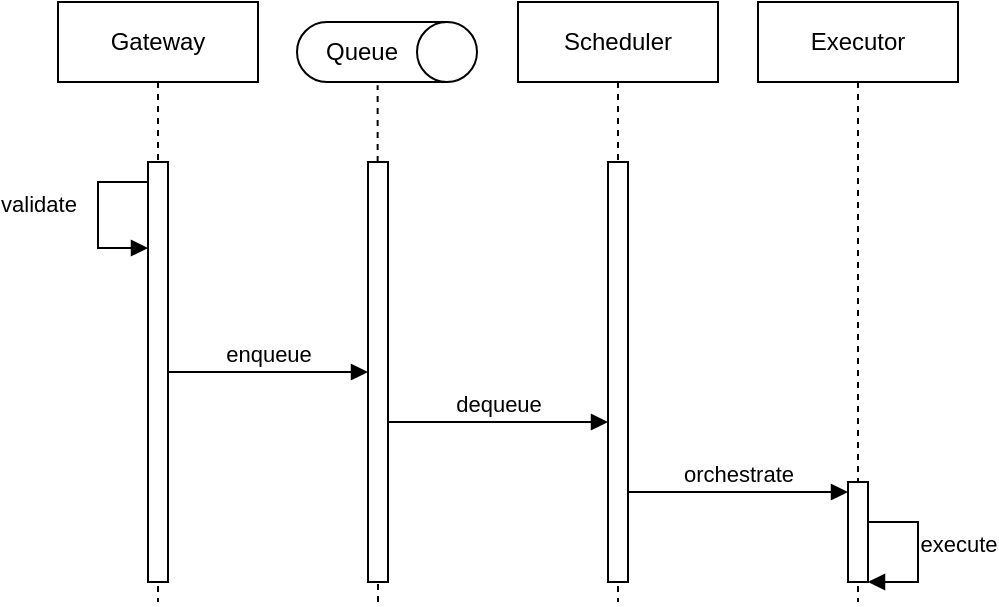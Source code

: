 <mxfile version="26.2.15">
  <diagram name="Page-1" id="e7e014a7-5840-1c2e-5031-d8a46d1fe8dd">
    <mxGraphModel dx="970" dy="651" grid="1" gridSize="10" guides="1" tooltips="1" connect="1" arrows="1" fold="1" page="1" pageScale="1" pageWidth="1169" pageHeight="826" background="none" math="0" shadow="0">
      <root>
        <mxCell id="0" />
        <mxCell id="1" parent="0" />
        <mxCell id="uWgvTye0iz7o-sYvmYjq-41" value="Gateway" style="shape=umlLifeline;perimeter=lifelinePerimeter;whiteSpace=wrap;html=1;container=1;dropTarget=0;collapsible=0;recursiveResize=0;outlineConnect=0;portConstraint=eastwest;newEdgeStyle={&quot;edgeStyle&quot;:&quot;elbowEdgeStyle&quot;,&quot;elbow&quot;:&quot;vertical&quot;,&quot;curved&quot;:0,&quot;rounded&quot;:0};" parent="1" vertex="1">
          <mxGeometry x="420" y="290" width="100" height="300" as="geometry" />
        </mxCell>
        <mxCell id="uWgvTye0iz7o-sYvmYjq-54" value="" style="html=1;points=[[0,0,0,0,5],[0,1,0,0,-5],[1,0,0,0,5],[1,1,0,0,-5]];perimeter=orthogonalPerimeter;outlineConnect=0;targetShapes=umlLifeline;portConstraint=eastwest;newEdgeStyle={&quot;curved&quot;:0,&quot;rounded&quot;:0};" parent="uWgvTye0iz7o-sYvmYjq-41" vertex="1">
          <mxGeometry x="45" y="80" width="10" height="210" as="geometry" />
        </mxCell>
        <mxCell id="uWgvTye0iz7o-sYvmYjq-45" value="validate" style="html=1;verticalAlign=bottom;endArrow=block;curved=0;rounded=0;" parent="uWgvTye0iz7o-sYvmYjq-41" source="uWgvTye0iz7o-sYvmYjq-54" edge="1">
          <mxGeometry x="0.076" y="-30" width="80" relative="1" as="geometry">
            <mxPoint x="45" y="57" as="sourcePoint" />
            <mxPoint x="45" y="123" as="targetPoint" />
            <Array as="points">
              <mxPoint x="20" y="90" />
              <mxPoint x="20" y="123" />
            </Array>
            <mxPoint as="offset" />
          </mxGeometry>
        </mxCell>
        <mxCell id="uWgvTye0iz7o-sYvmYjq-43" value="Scheduler" style="shape=umlLifeline;perimeter=lifelinePerimeter;whiteSpace=wrap;html=1;container=1;dropTarget=0;collapsible=0;recursiveResize=0;outlineConnect=0;portConstraint=eastwest;newEdgeStyle={&quot;edgeStyle&quot;:&quot;elbowEdgeStyle&quot;,&quot;elbow&quot;:&quot;vertical&quot;,&quot;curved&quot;:0,&quot;rounded&quot;:0};" parent="1" vertex="1">
          <mxGeometry x="650" y="290" width="100" height="300" as="geometry" />
        </mxCell>
        <mxCell id="uWgvTye0iz7o-sYvmYjq-57" value="" style="html=1;points=[[0,0,0,0,5],[0,1,0,0,-5],[1,0,0,0,5],[1,1,0,0,-5]];perimeter=orthogonalPerimeter;outlineConnect=0;targetShapes=umlLifeline;portConstraint=eastwest;newEdgeStyle={&quot;curved&quot;:0,&quot;rounded&quot;:0};" parent="uWgvTye0iz7o-sYvmYjq-43" vertex="1">
          <mxGeometry x="45" y="80" width="10" height="210" as="geometry" />
        </mxCell>
        <mxCell id="uWgvTye0iz7o-sYvmYjq-44" value="Executor" style="shape=umlLifeline;perimeter=lifelinePerimeter;whiteSpace=wrap;html=1;container=1;dropTarget=0;collapsible=0;recursiveResize=0;outlineConnect=0;portConstraint=eastwest;newEdgeStyle={&quot;edgeStyle&quot;:&quot;elbowEdgeStyle&quot;,&quot;elbow&quot;:&quot;vertical&quot;,&quot;curved&quot;:0,&quot;rounded&quot;:0};" parent="1" vertex="1">
          <mxGeometry x="770" y="290" width="100" height="300" as="geometry" />
        </mxCell>
        <mxCell id="uWgvTye0iz7o-sYvmYjq-58" value="" style="html=1;points=[[0,0,0,0,5],[0,1,0,0,-5],[1,0,0,0,5],[1,1,0,0,-5]];perimeter=orthogonalPerimeter;outlineConnect=0;targetShapes=umlLifeline;portConstraint=eastwest;newEdgeStyle={&quot;curved&quot;:0,&quot;rounded&quot;:0};" parent="uWgvTye0iz7o-sYvmYjq-44" vertex="1">
          <mxGeometry x="45" y="240" width="10" height="50" as="geometry" />
        </mxCell>
        <mxCell id="uWgvTye0iz7o-sYvmYjq-49" value="execute" style="html=1;verticalAlign=bottom;endArrow=block;curved=0;rounded=0;" parent="uWgvTye0iz7o-sYvmYjq-44" source="uWgvTye0iz7o-sYvmYjq-58" target="uWgvTye0iz7o-sYvmYjq-58" edge="1">
          <mxGeometry x="0.125" y="20" width="80" relative="1" as="geometry">
            <mxPoint x="70" y="260" as="sourcePoint" />
            <mxPoint x="69.944" y="290" as="targetPoint" />
            <Array as="points">
              <mxPoint x="80" y="260" />
              <mxPoint x="80" y="290" />
            </Array>
            <mxPoint as="offset" />
          </mxGeometry>
        </mxCell>
        <mxCell id="uWgvTye0iz7o-sYvmYjq-46" value="enqueue" style="html=1;verticalAlign=bottom;endArrow=block;curved=0;rounded=0;" parent="1" source="uWgvTye0iz7o-sYvmYjq-54" target="uWgvTye0iz7o-sYvmYjq-56" edge="1">
          <mxGeometry width="80" relative="1" as="geometry">
            <mxPoint x="480" y="440" as="sourcePoint" />
            <mxPoint x="579.5" y="440" as="targetPoint" />
          </mxGeometry>
        </mxCell>
        <mxCell id="uWgvTye0iz7o-sYvmYjq-47" value="dequeue" style="html=1;verticalAlign=bottom;endArrow=block;curved=0;rounded=0;" parent="1" target="uWgvTye0iz7o-sYvmYjq-57" edge="1">
          <mxGeometry width="80" relative="1" as="geometry">
            <mxPoint x="585" y="500" as="sourcePoint" />
            <mxPoint x="690" y="500" as="targetPoint" />
          </mxGeometry>
        </mxCell>
        <mxCell id="uWgvTye0iz7o-sYvmYjq-48" value="orchestrate" style="html=1;verticalAlign=bottom;endArrow=block;curved=0;rounded=0;entryX=0;entryY=0;entryDx=0;entryDy=5;entryPerimeter=0;" parent="1" source="uWgvTye0iz7o-sYvmYjq-57" target="uWgvTye0iz7o-sYvmYjq-58" edge="1">
          <mxGeometry width="80" relative="1" as="geometry">
            <mxPoint x="720" y="530" as="sourcePoint" />
            <mxPoint x="810" y="540" as="targetPoint" />
          </mxGeometry>
        </mxCell>
        <mxCell id="uWgvTye0iz7o-sYvmYjq-52" value="Queue" style="shape=cylinder3;whiteSpace=wrap;html=1;boundedLbl=1;backgroundOutline=1;size=15;direction=south;" parent="1" vertex="1">
          <mxGeometry x="539.5" y="300" width="90" height="30" as="geometry" />
        </mxCell>
        <mxCell id="uWgvTye0iz7o-sYvmYjq-53" value="" style="endArrow=none;dashed=1;html=1;rounded=0;entryX=1.055;entryY=0.552;entryDx=0;entryDy=0;entryPerimeter=0;" parent="1" source="uWgvTye0iz7o-sYvmYjq-56" target="uWgvTye0iz7o-sYvmYjq-52" edge="1">
          <mxGeometry width="50" height="50" relative="1" as="geometry">
            <mxPoint x="580" y="590" as="sourcePoint" />
            <mxPoint x="690" y="420" as="targetPoint" />
          </mxGeometry>
        </mxCell>
        <mxCell id="uWgvTye0iz7o-sYvmYjq-55" value="" style="endArrow=none;dashed=1;html=1;rounded=0;" parent="1" target="uWgvTye0iz7o-sYvmYjq-56" edge="1">
          <mxGeometry width="50" height="50" relative="1" as="geometry">
            <mxPoint x="580" y="590" as="sourcePoint" />
            <mxPoint x="580" y="332" as="targetPoint" />
          </mxGeometry>
        </mxCell>
        <mxCell id="uWgvTye0iz7o-sYvmYjq-56" value="" style="html=1;points=[[0,0,0,0,5],[0,1,0,0,-5],[1,0,0,0,5],[1,1,0,0,-5]];perimeter=orthogonalPerimeter;outlineConnect=0;targetShapes=umlLifeline;portConstraint=eastwest;newEdgeStyle={&quot;curved&quot;:0,&quot;rounded&quot;:0};" parent="1" vertex="1">
          <mxGeometry x="575" y="370" width="10" height="210" as="geometry" />
        </mxCell>
      </root>
    </mxGraphModel>
  </diagram>
</mxfile>
